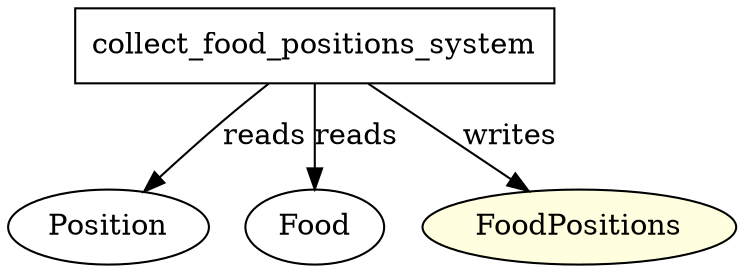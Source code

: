 digraph collect_food_positions_system {
    collect_food_positions_system [shape=box]
    Position [shape=oval]
    Food [shape=oval]
    FoodPositions [shape=oval, style=filled, fillcolor=lightyellow]

    collect_food_positions_system -> Position [label="reads"]
    collect_food_positions_system -> Food [label="reads"]
    collect_food_positions_system -> FoodPositions [label="writes"]
}
